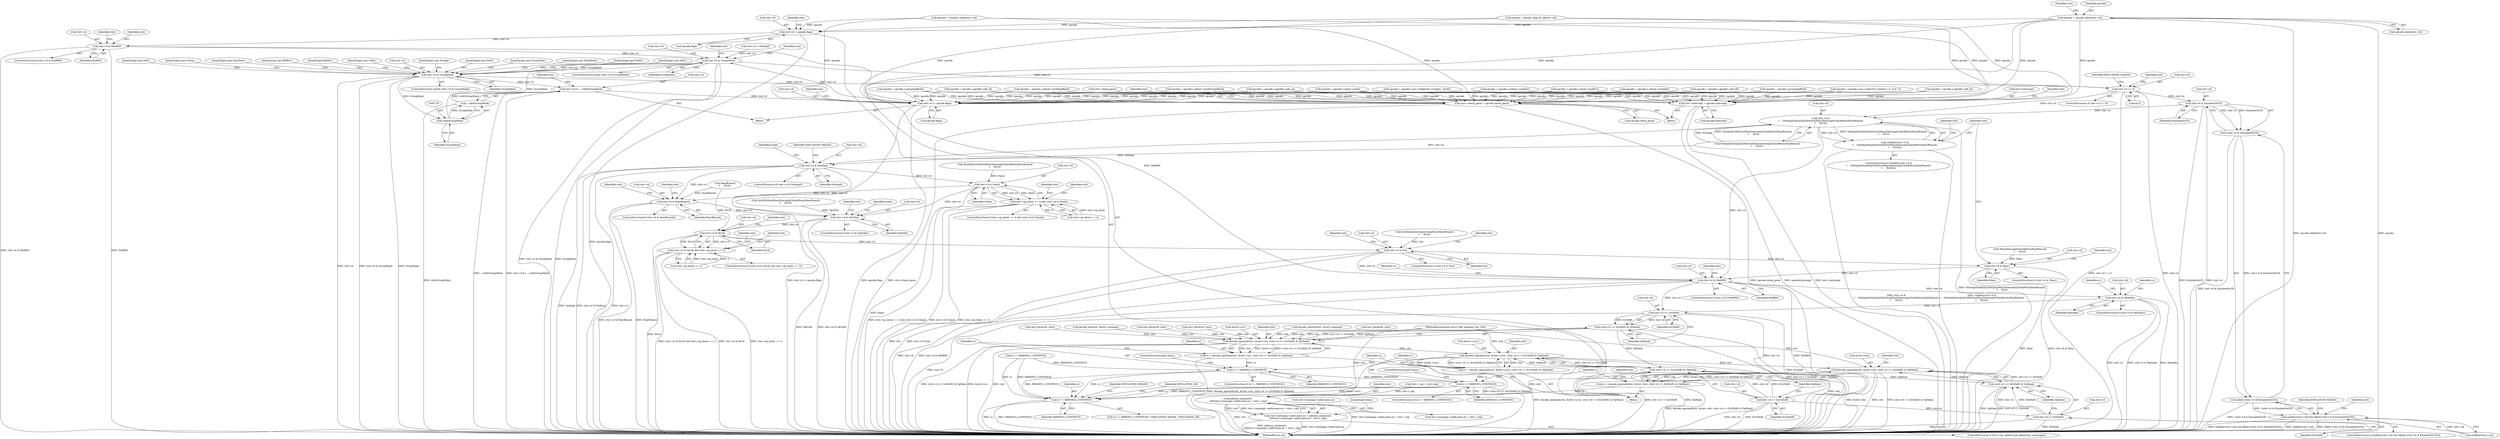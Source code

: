 digraph "0_linux_d9092f52d7e61dd1557f2db2400ddb430e85937e@array" {
"1000398" [label="(Call,opcode = opcode_table[ctxt->b])"];
"1000457" [label="(Call,ctxt->d = opcode.flags)"];
"1000465" [label="(Call,ctxt->d & ModRM)"];
"1000514" [label="(Call,ctxt->d & GroupMask)"];
"1000521" [label="(Call,ctxt->d & GroupMask)"];
"1000772" [label="(Call,ctxt->d &= ~(u64)GroupMask)"];
"1000780" [label="(Call,ctxt->d |= opcode.flags)"];
"1000777" [label="(Call,(u64)GroupMask)"];
"1000776" [label="(Call,~(u64)GroupMask)"];
"1000788" [label="(Call,ctxt->d == 0)"];
"1000812" [label="(Call,ctxt->d & EmulateOnUD)"];
"1000811" [label="(Call,!(ctxt->d & EmulateOnUD))"];
"1000810" [label="(Call,likely(!(ctxt->d & EmulateOnUD)))"];
"1000805" [label="(Call,unlikely(ctxt->ud) && likely(!(ctxt->d & EmulateOnUD)))"];
"1000821" [label="(Call,ctxt->d &\n\t    (NotImpl|Stack|Op3264|Sse|Mmx|Intercept|CheckPerm|NearBranch|\n\t     No16))"];
"1000820" [label="(Call,unlikely(ctxt->d &\n\t    (NotImpl|Stack|Op3264|Sse|Mmx|Intercept|CheckPerm|NearBranch|\n\t     No16)))"];
"1000858" [label="(Call,ctxt->d & NotImpl)"];
"1000877" [label="(Call,ctxt->d & Stack)"];
"1000871" [label="(Call,ctxt->op_bytes == 4 && (ctxt->d & Stack))"];
"1000889" [label="(Call,ctxt->d & NearBranch)"];
"1000900" [label="(Call,ctxt->d & Op3264)"];
"1000923" [label="(Call,ctxt->d & No16)"];
"1000922" [label="(Call,(ctxt->d & No16) && ctxt->op_bytes == 2)"];
"1000939" [label="(Call,ctxt->d & Sse)"];
"1000951" [label="(Call,ctxt->d & Mmx)"];
"1000962" [label="(Call,ctxt->d & ModRM)"];
"1000992" [label="(Call,ctxt->d & MemAbs)"];
"1001040" [label="(Call,ctxt->d >> SrcShift)"];
"1001039" [label="(Call,(ctxt->d >> SrcShift) & OpMask)"];
"1001033" [label="(Call,decode_operand(ctxt, &ctxt->src, (ctxt->d >> SrcShift) & OpMask))"];
"1001031" [label="(Call,rc = decode_operand(ctxt, &ctxt->src, (ctxt->d >> SrcShift) & OpMask))"];
"1001047" [label="(Call,rc != X86EMUL_CONTINUE)"];
"1001067" [label="(Call,rc != X86EMUL_CONTINUE)"];
"1001123" [label="(Call,rc != X86EMUL_CONTINUE)"];
"1001053" [label="(Call,decode_operand(ctxt, &ctxt->src2, (ctxt->d >> Src2Shift) & OpMask))"];
"1001051" [label="(Call,rc = decode_operand(ctxt, &ctxt->src2, (ctxt->d >> Src2Shift) & OpMask))"];
"1001073" [label="(Call,decode_operand(ctxt, &ctxt->dst, (ctxt->d >> DstShift) & OpMask))"];
"1001071" [label="(Call,rc = decode_operand(ctxt, &ctxt->dst, (ctxt->d >> DstShift) & OpMask))"];
"1001105" [label="(Call,address_mask(ctxt,\n \t\t\t\t\tctxt->memopp->addr.mem.ea + ctxt->_eip))"];
"1001095" [label="(Call,ctxt->memopp->addr.mem.ea = address_mask(ctxt,\n \t\t\t\t\tctxt->memopp->addr.mem.ea + ctxt->_eip))"];
"1001059" [label="(Call,(ctxt->d >> Src2Shift) & OpMask)"];
"1001079" [label="(Call,(ctxt->d >> DstShift) & OpMask)"];
"1001060" [label="(Call,ctxt->d >> Src2Shift)"];
"1001080" [label="(Call,ctxt->d >> DstShift)"];
"1000843" [label="(Call,ctxt->check_perm = opcode.check_perm)"];
"1000850" [label="(Call,ctxt->intercept = opcode.intercept)"];
"1001096" [label="(Call,ctxt->memopp->addr.mem.ea)"];
"1000458" [label="(Call,ctxt->d)"];
"1001041" [label="(Call,ctxt->d)"];
"1000858" [label="(Call,ctxt->d & NotImpl)"];
"1000695" [label="(Call,opcode = opcode.u.esc->op[(ctxt->modrm >> 3) & 7])"];
"1000467" [label="(Identifier,ctxt)"];
"1000597" [label="(Call,opcode = opcode.u.group[goffset])"];
"1001006" [label="(Call,rc != X86EMUL_CONTINUE)"];
"1001084" [label="(Identifier,DstShift)"];
"1000827" [label="(Call,Stack|Op3264|Sse|Mmx|Intercept|CheckPerm|NearBranch|\n\t     No16)"];
"1001046" [label="(ControlStructure,if (rc != X86EMUL_CONTINUE))"];
"1000900" [label="(Call,ctxt->d & Op3264)"];
"1001053" [label="(Call,decode_operand(ctxt, &ctxt->src2, (ctxt->d >> Src2Shift) & OpMask))"];
"1000825" [label="(Call,NotImpl|Stack|Op3264|Sse|Mmx|Intercept|CheckPerm|NearBranch|\n\t     No16)"];
"1001044" [label="(Identifier,SrcShift)"];
"1000850" [label="(Call,ctxt->intercept = opcode.intercept)"];
"1000649" [label="(JumpTarget,case 0xf2:)"];
"1000133" [label="(Block,)"];
"1000660" [label="(JumpTarget,case 0xf3:)"];
"1000781" [label="(Call,ctxt->d)"];
"1000792" [label="(Literal,0)"];
"1000794" [label="(Identifier,EMULATION_FAILED)"];
"1001045" [label="(Identifier,OpMask)"];
"1001126" [label="(Identifier,EMULATION_FAILED)"];
"1000998" [label="(Identifier,rc)"];
"1000722" [label="(Call,opcode = opcode.u.idual->mod3)"];
"1000890" [label="(Call,ctxt->d)"];
"1001040" [label="(Call,ctxt->d >> SrcShift)"];
"1000941" [label="(Identifier,ctxt)"];
"1000806" [label="(Call,unlikely(ctxt->ud))"];
"1001050" [label="(ControlStructure,goto done;)"];
"1001051" [label="(Call,rc = decode_operand(ctxt, &ctxt->src2, (ctxt->d >> Src2Shift) & OpMask))"];
"1000465" [label="(Call,ctxt->d & ModRM)"];
"1000469" [label="(Identifier,ModRM)"];
"1000969" [label="(Identifier,rc)"];
"1000797" [label="(Identifier,ctxt)"];
"1000481" [label="(Identifier,ctxt)"];
"1000759" [label="(Call,opcode = opcode.u.mdual->mode32)"];
"1000527" [label="(JumpTarget,case Group:)"];
"1000130" [label="(MethodParameterIn,struct x86_emulate_ctxt *ctxt)"];
"1000513" [label="(ControlStructure,while (ctxt->d & GroupMask))"];
"1000871" [label="(Call,ctxt->op_bytes == 4 && (ctxt->d & Stack))"];
"1001048" [label="(Identifier,rc)"];
"1000780" [label="(Call,ctxt->d |= opcode.flags)"];
"1000519" [label="(Block,)"];
"1000935" [label="(Identifier,ctxt)"];
"1000964" [label="(Identifier,ctxt)"];
"1000851" [label="(Call,ctxt->intercept)"];
"1000831" [label="(Call,Sse|Mmx|Intercept|CheckPerm|NearBranch|\n\t     No16)"];
"1001007" [label="(Identifier,rc)"];
"1000784" [label="(Call,opcode.flags)"];
"1000408" [label="(Identifier,ctxt)"];
"1001055" [label="(Call,&ctxt->src2)"];
"1001066" [label="(ControlStructure,if (rc != X86EMUL_CONTINUE))"];
"1000779" [label="(Identifier,GroupMask)"];
"1000902" [label="(Identifier,ctxt)"];
"1000782" [label="(Identifier,ctxt)"];
"1001031" [label="(Call,rc = decode_operand(ctxt, &ctxt->src, (ctxt->d >> SrcShift) & OpMask))"];
"1000854" [label="(Call,opcode.intercept)"];
"1000924" [label="(Call,ctxt->d)"];
"1001035" [label="(Call,&ctxt->src)"];
"1000421" [label="(Call,insn_fetch(u8, ctxt))"];
"1000991" [label="(ControlStructure,if (ctxt->d & MemAbs))"];
"1000962" [label="(Call,ctxt->d & ModRM)"];
"1000844" [label="(Call,ctxt->check_perm)"];
"1000169" [label="(Call,ctxt->_eip = ctxt->eip)"];
"1000398" [label="(Call,opcode = opcode_table[ctxt->b])"];
"1000777" [label="(Call,(u64)GroupMask)"];
"1001075" [label="(Call,&ctxt->dst)"];
"1000713" [label="(JumpTarget,case InstrDual:)"];
"1001049" [label="(Identifier,X86EMUL_CONTINUE)"];
"1000822" [label="(Call,ctxt->d)"];
"1000953" [label="(Identifier,ctxt)"];
"1001128" [label="(MethodReturn,int)"];
"1000589" [label="(JumpTarget,case RMExt:)"];
"1001106" [label="(Identifier,ctxt)"];
"1001069" [label="(Identifier,X86EMUL_CONTINUE)"];
"1000993" [label="(Call,ctxt->d)"];
"1001070" [label="(ControlStructure,goto done;)"];
"1001080" [label="(Call,ctxt->d >> DstShift)"];
"1000818" [label="(Identifier,EMULATION_FAILED)"];
"1001033" [label="(Call,decode_operand(ctxt, &ctxt->src, (ctxt->d >> SrcShift) & OpMask))"];
"1000769" [label="(JumpTarget,default:)"];
"1000992" [label="(Call,ctxt->d & MemAbs)"];
"1000515" [label="(Call,ctxt->d)"];
"1000520" [label="(ControlStructure,switch (ctxt->d & GroupMask))"];
"1000638" [label="(JumpTarget,case 0x66:)"];
"1000878" [label="(Call,ctxt->d)"];
"1000820" [label="(Call,unlikely(ctxt->d &\n\t    (NotImpl|Stack|Op3264|Sse|Mmx|Intercept|CheckPerm|NearBranch|\n\t     No16)))"];
"1000925" [label="(Identifier,ctxt)"];
"1000922" [label="(Call,(ctxt->d & No16) && ctxt->op_bytes == 2)"];
"1000474" [label="(Call,insn_fetch(u8, ctxt))"];
"1001054" [label="(Identifier,ctxt)"];
"1000860" [label="(Identifier,ctxt)"];
"1000923" [label="(Call,ctxt->d & No16)"];
"1001120" [label="(JumpTarget,done:)"];
"1000811" [label="(Call,!(ctxt->d & EmulateOnUD))"];
"1000521" [label="(Call,ctxt->d & GroupMask)"];
"1000852" [label="(Identifier,ctxt)"];
"1000950" [label="(ControlStructure,if (ctxt->d & Mmx))"];
"1001032" [label="(Identifier,rc)"];
"1000525" [label="(Identifier,GroupMask)"];
"1000399" [label="(Identifier,opcode)"];
"1000424" [label="(Call,opcode = twobyte_table[ctxt->b])"];
"1000749" [label="(Call,opcode = opcode.u.mdual->mode64)"];
"1000881" [label="(Identifier,Stack)"];
"1000857" [label="(ControlStructure,if (ctxt->d & NotImpl))"];
"1000514" [label="(Call,ctxt->d & GroupMask)"];
"1000899" [label="(ControlStructure,if (ctxt->d & Op3264))"];
"1000951" [label="(Call,ctxt->d & Mmx)"];
"1001125" [label="(Identifier,X86EMUL_CONTINUE)"];
"1000679" [label="(Call,opcode = opcode.u.esc->high[ctxt->modrm - 0xc0])"];
"1000823" [label="(Identifier,ctxt)"];
"1001052" [label="(Identifier,rc)"];
"1000877" [label="(Call,ctxt->d & Stack)"];
"1000788" [label="(Call,ctxt->d == 0)"];
"1001068" [label="(Identifier,rc)"];
"1000813" [label="(Call,ctxt->d)"];
"1000859" [label="(Call,ctxt->d)"];
"1000457" [label="(Call,ctxt->d = opcode.flags)"];
"1000867" [label="(Identifier,mode)"];
"1000845" [label="(Identifier,ctxt)"];
"1000790" [label="(Identifier,ctxt)"];
"1001105" [label="(Call,address_mask(ctxt,\n \t\t\t\t\tctxt->memopp->addr.mem.ea + ctxt->_eip))"];
"1000904" [label="(Identifier,Op3264)"];
"1000952" [label="(Call,ctxt->d)"];
"1000893" [label="(Identifier,NearBranch)"];
"1000522" [label="(Call,ctxt->d)"];
"1001039" [label="(Call,(ctxt->d >> SrcShift) & OpMask)"];
"1000928" [label="(Call,ctxt->op_bytes == 2)"];
"1000516" [label="(Identifier,ctxt)"];
"1000927" [label="(Identifier,No16)"];
"1000819" [label="(ControlStructure,if (unlikely(ctxt->d &\n\t    (NotImpl|Stack|Op3264|Sse|Mmx|Intercept|CheckPerm|NearBranch|\n\t     No16))))"];
"1000938" [label="(ControlStructure,if (ctxt->d & Sse))"];
"1000804" [label="(ControlStructure,if (unlikely(ctxt->ud) && likely(!(ctxt->d & EmulateOnUD))))"];
"1001122" [label="(Call,(rc != X86EMUL_CONTINUE) ? EMULATION_FAILED : EMULATION_OK)"];
"1000864" [label="(Identifier,EMULATION_FAILED)"];
"1000896" [label="(Identifier,ctxt)"];
"1000839" [label="(Call,NearBranch|\n\t     No16)"];
"1000843" [label="(Call,ctxt->check_perm = opcode.check_perm)"];
"1000888" [label="(ControlStructure,if (ctxt->d & NearBranch))"];
"1001123" [label="(Call,rc != X86EMUL_CONTINUE)"];
"1001095" [label="(Call,ctxt->memopp->addr.mem.ea = address_mask(ctxt,\n \t\t\t\t\tctxt->memopp->addr.mem.ea + ctxt->_eip))"];
"1001085" [label="(Identifier,OpMask)"];
"1001067" [label="(Call,rc != X86EMUL_CONTINUE)"];
"1000955" [label="(Identifier,Mmx)"];
"1000946" [label="(Identifier,ctxt)"];
"1000963" [label="(Call,ctxt->d)"];
"1000961" [label="(ControlStructure,if (ctxt->d & ModRM))"];
"1001065" [label="(Identifier,OpMask)"];
"1000901" [label="(Call,ctxt->d)"];
"1000672" [label="(JumpTarget,case Escape:)"];
"1000870" [label="(ControlStructure,if (ctxt->op_bytes == 4 && (ctxt->d & Stack)))"];
"1000958" [label="(Identifier,ctxt)"];
"1001089" [label="(Identifier,ctxt)"];
"1001127" [label="(Identifier,EMULATION_OK)"];
"1001071" [label="(Call,rc = decode_operand(ctxt, &ctxt->dst, (ctxt->d >> DstShift) & OpMask))"];
"1000966" [label="(Identifier,ModRM)"];
"1000508" [label="(Call,ctxt->d = NotImpl)"];
"1001059" [label="(Call,(ctxt->d >> Src2Shift) & OpMask)"];
"1001061" [label="(Call,ctxt->d)"];
"1001073" [label="(Call,decode_operand(ctxt, &ctxt->dst, (ctxt->d >> DstShift) & OpMask))"];
"1000996" [label="(Identifier,MemAbs)"];
"1000829" [label="(Call,Op3264|Sse|Mmx|Intercept|CheckPerm|NearBranch|\n\t     No16)"];
"1000776" [label="(Call,~(u64)GroupMask)"];
"1000537" [label="(Call,opcode = opcode.u.group[goffset])"];
"1000930" [label="(Identifier,ctxt)"];
"1000518" [label="(Identifier,GroupMask)"];
"1000661" [label="(Call,opcode = opcode.u.gprefix->pfx_f3)"];
"1000627" [label="(JumpTarget,case 0x00:)"];
"1000472" [label="(Identifier,ctxt)"];
"1001081" [label="(Call,ctxt->d)"];
"1000523" [label="(Identifier,ctxt)"];
"1000400" [label="(Call,opcode_table[ctxt->b])"];
"1000872" [label="(Call,ctxt->op_bytes == 4)"];
"1000921" [label="(ControlStructure,if ((ctxt->d & No16) && ctxt->op_bytes == 2))"];
"1000862" [label="(Identifier,NotImpl)"];
"1000461" [label="(Call,opcode.flags)"];
"1000999" [label="(Call,decode_abs(ctxt, &ctxt->memop))"];
"1000464" [label="(ControlStructure,if (ctxt->d & ModRM))"];
"1000547" [label="(JumpTarget,case GroupDual:)"];
"1000939" [label="(Call,ctxt->d & Sse)"];
"1000447" [label="(Call,insn_fetch(u8, ctxt))"];
"1000787" [label="(ControlStructure,if (ctxt->d == 0))"];
"1000821" [label="(Call,ctxt->d &\n\t    (NotImpl|Stack|Op3264|Sse|Mmx|Intercept|CheckPerm|NearBranch|\n\t     No16))"];
"1000810" [label="(Call,likely(!(ctxt->d & EmulateOnUD)))"];
"1000812" [label="(Call,ctxt->d & EmulateOnUD)"];
"1000628" [label="(Call,opcode = opcode.u.gprefix->pfx_no)"];
"1001034" [label="(Identifier,ctxt)"];
"1001107" [label="(Call,ctxt->memopp->addr.mem.ea + ctxt->_eip)"];
"1000889" [label="(Call,ctxt->d & NearBranch)"];
"1000805" [label="(Call,unlikely(ctxt->ud) && likely(!(ctxt->d & EmulateOnUD)))"];
"1000742" [label="(JumpTarget,case ModeDual:)"];
"1000772" [label="(Call,ctxt->d &= ~(u64)GroupMask)"];
"1000943" [label="(Identifier,Sse)"];
"1001072" [label="(Identifier,rc)"];
"1000908" [label="(Identifier,mode)"];
"1000884" [label="(Identifier,ctxt)"];
"1000833" [label="(Call,Mmx|Intercept|CheckPerm|NearBranch|\n\t     No16)"];
"1001074" [label="(Identifier,ctxt)"];
"1001047" [label="(Call,rc != X86EMUL_CONTINUE)"];
"1000994" [label="(Identifier,ctxt)"];
"1000650" [label="(Call,opcode = opcode.u.gprefix->pfx_f2)"];
"1000789" [label="(Call,ctxt->d)"];
"1000970" [label="(Call,decode_modrm(ctxt, &ctxt->memop))"];
"1000607" [label="(JumpTarget,case Prefix:)"];
"1001079" [label="(Call,(ctxt->d >> DstShift) & OpMask)"];
"1000450" [label="(Call,opcode = opcode_map_0f_38[ctxt->b])"];
"1000891" [label="(Identifier,ctxt)"];
"1001064" [label="(Identifier,Src2Shift)"];
"1000577" [label="(Call,opcode = opcode.u.gdual->mod012[goffset])"];
"1000732" [label="(Call,opcode = opcode.u.idual->mod012)"];
"1000773" [label="(Call,ctxt->d)"];
"1000277" [label="(Call,insn_fetch(u8, ctxt))"];
"1000639" [label="(Call,opcode = opcode.u.gprefix->pfx_66)"];
"1000940" [label="(Call,ctxt->d)"];
"1001060" [label="(Call,ctxt->d >> Src2Shift)"];
"1001086" [label="(ControlStructure,if (ctxt->rip_relative && likely(ctxt->memopp)))"];
"1000816" [label="(Identifier,EmulateOnUD)"];
"1001124" [label="(Identifier,rc)"];
"1000842" [label="(Block,)"];
"1000466" [label="(Call,ctxt->d)"];
"1000565" [label="(Call,opcode = opcode.u.gdual->mod3[goffset])"];
"1000847" [label="(Call,opcode.check_perm)"];
"1000398" -> "1000133"  [label="AST: "];
"1000398" -> "1000400"  [label="CFG: "];
"1000399" -> "1000398"  [label="AST: "];
"1000400" -> "1000398"  [label="AST: "];
"1000408" -> "1000398"  [label="CFG: "];
"1000398" -> "1001128"  [label="DDG: opcode_table[ctxt->b]"];
"1000398" -> "1001128"  [label="DDG: opcode"];
"1000398" -> "1000457"  [label="DDG: opcode"];
"1000398" -> "1000780"  [label="DDG: opcode"];
"1000398" -> "1000843"  [label="DDG: opcode"];
"1000398" -> "1000850"  [label="DDG: opcode"];
"1000457" -> "1000133"  [label="AST: "];
"1000457" -> "1000461"  [label="CFG: "];
"1000458" -> "1000457"  [label="AST: "];
"1000461" -> "1000457"  [label="AST: "];
"1000467" -> "1000457"  [label="CFG: "];
"1000457" -> "1001128"  [label="DDG: opcode.flags"];
"1000424" -> "1000457"  [label="DDG: opcode"];
"1000450" -> "1000457"  [label="DDG: opcode"];
"1000457" -> "1000465"  [label="DDG: ctxt->d"];
"1000465" -> "1000464"  [label="AST: "];
"1000465" -> "1000469"  [label="CFG: "];
"1000466" -> "1000465"  [label="AST: "];
"1000469" -> "1000465"  [label="AST: "];
"1000472" -> "1000465"  [label="CFG: "];
"1000481" -> "1000465"  [label="CFG: "];
"1000465" -> "1001128"  [label="DDG: ctxt->d & ModRM"];
"1000465" -> "1001128"  [label="DDG: ModRM"];
"1000465" -> "1000514"  [label="DDG: ctxt->d"];
"1000465" -> "1000962"  [label="DDG: ModRM"];
"1000514" -> "1000513"  [label="AST: "];
"1000514" -> "1000518"  [label="CFG: "];
"1000515" -> "1000514"  [label="AST: "];
"1000518" -> "1000514"  [label="AST: "];
"1000523" -> "1000514"  [label="CFG: "];
"1000790" -> "1000514"  [label="CFG: "];
"1000514" -> "1001128"  [label="DDG: ctxt->d & GroupMask"];
"1000514" -> "1001128"  [label="DDG: GroupMask"];
"1000508" -> "1000514"  [label="DDG: ctxt->d"];
"1000780" -> "1000514"  [label="DDG: ctxt->d"];
"1000777" -> "1000514"  [label="DDG: GroupMask"];
"1000514" -> "1000521"  [label="DDG: ctxt->d"];
"1000514" -> "1000521"  [label="DDG: GroupMask"];
"1000514" -> "1000788"  [label="DDG: ctxt->d"];
"1000521" -> "1000520"  [label="AST: "];
"1000521" -> "1000525"  [label="CFG: "];
"1000522" -> "1000521"  [label="AST: "];
"1000525" -> "1000521"  [label="AST: "];
"1000527" -> "1000521"  [label="CFG: "];
"1000547" -> "1000521"  [label="CFG: "];
"1000589" -> "1000521"  [label="CFG: "];
"1000607" -> "1000521"  [label="CFG: "];
"1000627" -> "1000521"  [label="CFG: "];
"1000638" -> "1000521"  [label="CFG: "];
"1000649" -> "1000521"  [label="CFG: "];
"1000660" -> "1000521"  [label="CFG: "];
"1000672" -> "1000521"  [label="CFG: "];
"1000713" -> "1000521"  [label="CFG: "];
"1000742" -> "1000521"  [label="CFG: "];
"1000769" -> "1000521"  [label="CFG: "];
"1000521" -> "1001128"  [label="DDG: GroupMask"];
"1000521" -> "1001128"  [label="DDG: ctxt->d"];
"1000521" -> "1001128"  [label="DDG: ctxt->d & GroupMask"];
"1000521" -> "1000772"  [label="DDG: ctxt->d"];
"1000521" -> "1000777"  [label="DDG: GroupMask"];
"1000521" -> "1000788"  [label="DDG: ctxt->d"];
"1000772" -> "1000519"  [label="AST: "];
"1000772" -> "1000776"  [label="CFG: "];
"1000773" -> "1000772"  [label="AST: "];
"1000776" -> "1000772"  [label="AST: "];
"1000782" -> "1000772"  [label="CFG: "];
"1000772" -> "1001128"  [label="DDG: ~(u64)GroupMask"];
"1000772" -> "1001128"  [label="DDG: ctxt->d &= ~(u64)GroupMask"];
"1000776" -> "1000772"  [label="DDG: (u64)GroupMask"];
"1000772" -> "1000780"  [label="DDG: ctxt->d"];
"1000780" -> "1000519"  [label="AST: "];
"1000780" -> "1000784"  [label="CFG: "];
"1000781" -> "1000780"  [label="AST: "];
"1000784" -> "1000780"  [label="AST: "];
"1000516" -> "1000780"  [label="CFG: "];
"1000780" -> "1001128"  [label="DDG: ctxt->d |= opcode.flags"];
"1000780" -> "1001128"  [label="DDG: opcode.flags"];
"1000695" -> "1000780"  [label="DDG: opcode"];
"1000597" -> "1000780"  [label="DDG: opcode"];
"1000679" -> "1000780"  [label="DDG: opcode"];
"1000424" -> "1000780"  [label="DDG: opcode"];
"1000577" -> "1000780"  [label="DDG: opcode"];
"1000450" -> "1000780"  [label="DDG: opcode"];
"1000650" -> "1000780"  [label="DDG: opcode"];
"1000628" -> "1000780"  [label="DDG: opcode"];
"1000639" -> "1000780"  [label="DDG: opcode"];
"1000661" -> "1000780"  [label="DDG: opcode"];
"1000565" -> "1000780"  [label="DDG: opcode"];
"1000749" -> "1000780"  [label="DDG: opcode"];
"1000759" -> "1000780"  [label="DDG: opcode"];
"1000722" -> "1000780"  [label="DDG: opcode"];
"1000537" -> "1000780"  [label="DDG: opcode"];
"1000732" -> "1000780"  [label="DDG: opcode"];
"1000777" -> "1000776"  [label="AST: "];
"1000777" -> "1000779"  [label="CFG: "];
"1000778" -> "1000777"  [label="AST: "];
"1000779" -> "1000777"  [label="AST: "];
"1000776" -> "1000777"  [label="CFG: "];
"1000777" -> "1000776"  [label="DDG: GroupMask"];
"1000776" -> "1001128"  [label="DDG: (u64)GroupMask"];
"1000788" -> "1000787"  [label="AST: "];
"1000788" -> "1000792"  [label="CFG: "];
"1000789" -> "1000788"  [label="AST: "];
"1000792" -> "1000788"  [label="AST: "];
"1000794" -> "1000788"  [label="CFG: "];
"1000797" -> "1000788"  [label="CFG: "];
"1000788" -> "1001128"  [label="DDG: ctxt->d"];
"1000788" -> "1001128"  [label="DDG: ctxt->d == 0"];
"1000788" -> "1000812"  [label="DDG: ctxt->d"];
"1000788" -> "1000821"  [label="DDG: ctxt->d"];
"1000812" -> "1000811"  [label="AST: "];
"1000812" -> "1000816"  [label="CFG: "];
"1000813" -> "1000812"  [label="AST: "];
"1000816" -> "1000812"  [label="AST: "];
"1000811" -> "1000812"  [label="CFG: "];
"1000812" -> "1001128"  [label="DDG: EmulateOnUD"];
"1000812" -> "1001128"  [label="DDG: ctxt->d"];
"1000812" -> "1000811"  [label="DDG: ctxt->d"];
"1000812" -> "1000811"  [label="DDG: EmulateOnUD"];
"1000812" -> "1000821"  [label="DDG: ctxt->d"];
"1000811" -> "1000810"  [label="AST: "];
"1000810" -> "1000811"  [label="CFG: "];
"1000811" -> "1001128"  [label="DDG: ctxt->d & EmulateOnUD"];
"1000811" -> "1000810"  [label="DDG: ctxt->d & EmulateOnUD"];
"1000810" -> "1000805"  [label="AST: "];
"1000805" -> "1000810"  [label="CFG: "];
"1000810" -> "1001128"  [label="DDG: !(ctxt->d & EmulateOnUD)"];
"1000810" -> "1000805"  [label="DDG: !(ctxt->d & EmulateOnUD)"];
"1000805" -> "1000804"  [label="AST: "];
"1000805" -> "1000806"  [label="CFG: "];
"1000806" -> "1000805"  [label="AST: "];
"1000818" -> "1000805"  [label="CFG: "];
"1000823" -> "1000805"  [label="CFG: "];
"1000805" -> "1001128"  [label="DDG: likely(!(ctxt->d & EmulateOnUD))"];
"1000805" -> "1001128"  [label="DDG: unlikely(ctxt->ud) && likely(!(ctxt->d & EmulateOnUD))"];
"1000805" -> "1001128"  [label="DDG: unlikely(ctxt->ud)"];
"1000806" -> "1000805"  [label="DDG: ctxt->ud"];
"1000821" -> "1000820"  [label="AST: "];
"1000821" -> "1000825"  [label="CFG: "];
"1000822" -> "1000821"  [label="AST: "];
"1000825" -> "1000821"  [label="AST: "];
"1000820" -> "1000821"  [label="CFG: "];
"1000821" -> "1001128"  [label="DDG: NotImpl|Stack|Op3264|Sse|Mmx|Intercept|CheckPerm|NearBranch|\n\t     No16"];
"1000821" -> "1000820"  [label="DDG: ctxt->d"];
"1000821" -> "1000820"  [label="DDG: NotImpl|Stack|Op3264|Sse|Mmx|Intercept|CheckPerm|NearBranch|\n\t     No16"];
"1000825" -> "1000821"  [label="DDG: NotImpl"];
"1000825" -> "1000821"  [label="DDG: Stack|Op3264|Sse|Mmx|Intercept|CheckPerm|NearBranch|\n\t     No16"];
"1000821" -> "1000858"  [label="DDG: ctxt->d"];
"1000821" -> "1000962"  [label="DDG: ctxt->d"];
"1000820" -> "1000819"  [label="AST: "];
"1000845" -> "1000820"  [label="CFG: "];
"1000964" -> "1000820"  [label="CFG: "];
"1000820" -> "1001128"  [label="DDG: unlikely(ctxt->d &\n\t    (NotImpl|Stack|Op3264|Sse|Mmx|Intercept|CheckPerm|NearBranch|\n\t     No16))"];
"1000820" -> "1001128"  [label="DDG: ctxt->d &\n\t    (NotImpl|Stack|Op3264|Sse|Mmx|Intercept|CheckPerm|NearBranch|\n\t     No16)"];
"1000858" -> "1000857"  [label="AST: "];
"1000858" -> "1000862"  [label="CFG: "];
"1000859" -> "1000858"  [label="AST: "];
"1000862" -> "1000858"  [label="AST: "];
"1000864" -> "1000858"  [label="CFG: "];
"1000867" -> "1000858"  [label="CFG: "];
"1000858" -> "1001128"  [label="DDG: ctxt->d & NotImpl"];
"1000858" -> "1001128"  [label="DDG: ctxt->d"];
"1000858" -> "1001128"  [label="DDG: NotImpl"];
"1000825" -> "1000858"  [label="DDG: NotImpl"];
"1000858" -> "1000877"  [label="DDG: ctxt->d"];
"1000858" -> "1000889"  [label="DDG: ctxt->d"];
"1000858" -> "1000900"  [label="DDG: ctxt->d"];
"1000877" -> "1000871"  [label="AST: "];
"1000877" -> "1000881"  [label="CFG: "];
"1000878" -> "1000877"  [label="AST: "];
"1000881" -> "1000877"  [label="AST: "];
"1000871" -> "1000877"  [label="CFG: "];
"1000877" -> "1001128"  [label="DDG: Stack"];
"1000877" -> "1000871"  [label="DDG: ctxt->d"];
"1000877" -> "1000871"  [label="DDG: Stack"];
"1000827" -> "1000877"  [label="DDG: Stack"];
"1000877" -> "1000889"  [label="DDG: ctxt->d"];
"1000877" -> "1000900"  [label="DDG: ctxt->d"];
"1000871" -> "1000870"  [label="AST: "];
"1000871" -> "1000872"  [label="CFG: "];
"1000872" -> "1000871"  [label="AST: "];
"1000884" -> "1000871"  [label="CFG: "];
"1000891" -> "1000871"  [label="CFG: "];
"1000871" -> "1001128"  [label="DDG: ctxt->op_bytes == 4"];
"1000871" -> "1001128"  [label="DDG: ctxt->op_bytes == 4 && (ctxt->d & Stack)"];
"1000871" -> "1001128"  [label="DDG: ctxt->d & Stack"];
"1000872" -> "1000871"  [label="DDG: ctxt->op_bytes"];
"1000872" -> "1000871"  [label="DDG: 4"];
"1000889" -> "1000888"  [label="AST: "];
"1000889" -> "1000893"  [label="CFG: "];
"1000890" -> "1000889"  [label="AST: "];
"1000893" -> "1000889"  [label="AST: "];
"1000896" -> "1000889"  [label="CFG: "];
"1000902" -> "1000889"  [label="CFG: "];
"1000889" -> "1001128"  [label="DDG: NearBranch"];
"1000889" -> "1001128"  [label="DDG: ctxt->d & NearBranch"];
"1000839" -> "1000889"  [label="DDG: NearBranch"];
"1000889" -> "1000900"  [label="DDG: ctxt->d"];
"1000900" -> "1000899"  [label="AST: "];
"1000900" -> "1000904"  [label="CFG: "];
"1000901" -> "1000900"  [label="AST: "];
"1000904" -> "1000900"  [label="AST: "];
"1000908" -> "1000900"  [label="CFG: "];
"1000925" -> "1000900"  [label="CFG: "];
"1000900" -> "1001128"  [label="DDG: Op3264"];
"1000900" -> "1001128"  [label="DDG: ctxt->d & Op3264"];
"1000829" -> "1000900"  [label="DDG: Op3264"];
"1000900" -> "1000923"  [label="DDG: ctxt->d"];
"1000923" -> "1000922"  [label="AST: "];
"1000923" -> "1000927"  [label="CFG: "];
"1000924" -> "1000923"  [label="AST: "];
"1000927" -> "1000923"  [label="AST: "];
"1000930" -> "1000923"  [label="CFG: "];
"1000922" -> "1000923"  [label="CFG: "];
"1000923" -> "1001128"  [label="DDG: No16"];
"1000923" -> "1000922"  [label="DDG: ctxt->d"];
"1000923" -> "1000922"  [label="DDG: No16"];
"1000839" -> "1000923"  [label="DDG: No16"];
"1000923" -> "1000939"  [label="DDG: ctxt->d"];
"1000922" -> "1000921"  [label="AST: "];
"1000922" -> "1000928"  [label="CFG: "];
"1000928" -> "1000922"  [label="AST: "];
"1000935" -> "1000922"  [label="CFG: "];
"1000941" -> "1000922"  [label="CFG: "];
"1000922" -> "1001128"  [label="DDG: ctxt->d & No16"];
"1000922" -> "1001128"  [label="DDG: ctxt->op_bytes == 2"];
"1000922" -> "1001128"  [label="DDG: (ctxt->d & No16) && ctxt->op_bytes == 2"];
"1000928" -> "1000922"  [label="DDG: ctxt->op_bytes"];
"1000928" -> "1000922"  [label="DDG: 2"];
"1000939" -> "1000938"  [label="AST: "];
"1000939" -> "1000943"  [label="CFG: "];
"1000940" -> "1000939"  [label="AST: "];
"1000943" -> "1000939"  [label="AST: "];
"1000946" -> "1000939"  [label="CFG: "];
"1000953" -> "1000939"  [label="CFG: "];
"1000939" -> "1001128"  [label="DDG: ctxt->d & Sse"];
"1000939" -> "1001128"  [label="DDG: Sse"];
"1000831" -> "1000939"  [label="DDG: Sse"];
"1000939" -> "1000951"  [label="DDG: ctxt->d"];
"1000939" -> "1000962"  [label="DDG: ctxt->d"];
"1000951" -> "1000950"  [label="AST: "];
"1000951" -> "1000955"  [label="CFG: "];
"1000952" -> "1000951"  [label="AST: "];
"1000955" -> "1000951"  [label="AST: "];
"1000958" -> "1000951"  [label="CFG: "];
"1000964" -> "1000951"  [label="CFG: "];
"1000951" -> "1001128"  [label="DDG: ctxt->d & Mmx"];
"1000951" -> "1001128"  [label="DDG: Mmx"];
"1000833" -> "1000951"  [label="DDG: Mmx"];
"1000951" -> "1000962"  [label="DDG: ctxt->d"];
"1000962" -> "1000961"  [label="AST: "];
"1000962" -> "1000966"  [label="CFG: "];
"1000963" -> "1000962"  [label="AST: "];
"1000966" -> "1000962"  [label="AST: "];
"1000969" -> "1000962"  [label="CFG: "];
"1000994" -> "1000962"  [label="CFG: "];
"1000962" -> "1001128"  [label="DDG: ctxt->d & ModRM"];
"1000962" -> "1001128"  [label="DDG: ModRM"];
"1000962" -> "1001128"  [label="DDG: ctxt->d"];
"1000962" -> "1000992"  [label="DDG: ctxt->d"];
"1000962" -> "1001040"  [label="DDG: ctxt->d"];
"1000992" -> "1000991"  [label="AST: "];
"1000992" -> "1000996"  [label="CFG: "];
"1000993" -> "1000992"  [label="AST: "];
"1000996" -> "1000992"  [label="AST: "];
"1000998" -> "1000992"  [label="CFG: "];
"1001007" -> "1000992"  [label="CFG: "];
"1000992" -> "1001128"  [label="DDG: MemAbs"];
"1000992" -> "1001128"  [label="DDG: ctxt->d"];
"1000992" -> "1001128"  [label="DDG: ctxt->d & MemAbs"];
"1000992" -> "1001040"  [label="DDG: ctxt->d"];
"1001040" -> "1001039"  [label="AST: "];
"1001040" -> "1001044"  [label="CFG: "];
"1001041" -> "1001040"  [label="AST: "];
"1001044" -> "1001040"  [label="AST: "];
"1001045" -> "1001040"  [label="CFG: "];
"1001040" -> "1001128"  [label="DDG: ctxt->d"];
"1001040" -> "1001128"  [label="DDG: SrcShift"];
"1001040" -> "1001039"  [label="DDG: ctxt->d"];
"1001040" -> "1001039"  [label="DDG: SrcShift"];
"1001040" -> "1001060"  [label="DDG: ctxt->d"];
"1001039" -> "1001033"  [label="AST: "];
"1001039" -> "1001045"  [label="CFG: "];
"1001045" -> "1001039"  [label="AST: "];
"1001033" -> "1001039"  [label="CFG: "];
"1001039" -> "1001128"  [label="DDG: ctxt->d >> SrcShift"];
"1001039" -> "1001128"  [label="DDG: OpMask"];
"1001039" -> "1001033"  [label="DDG: ctxt->d >> SrcShift"];
"1001039" -> "1001033"  [label="DDG: OpMask"];
"1001039" -> "1001059"  [label="DDG: OpMask"];
"1001033" -> "1001031"  [label="AST: "];
"1001034" -> "1001033"  [label="AST: "];
"1001035" -> "1001033"  [label="AST: "];
"1001031" -> "1001033"  [label="CFG: "];
"1001033" -> "1001128"  [label="DDG: &ctxt->src"];
"1001033" -> "1001128"  [label="DDG: ctxt"];
"1001033" -> "1001128"  [label="DDG: (ctxt->d >> SrcShift) & OpMask"];
"1001033" -> "1001031"  [label="DDG: ctxt"];
"1001033" -> "1001031"  [label="DDG: &ctxt->src"];
"1001033" -> "1001031"  [label="DDG: (ctxt->d >> SrcShift) & OpMask"];
"1000474" -> "1001033"  [label="DDG: ctxt"];
"1000421" -> "1001033"  [label="DDG: ctxt"];
"1000447" -> "1001033"  [label="DDG: ctxt"];
"1000970" -> "1001033"  [label="DDG: ctxt"];
"1000277" -> "1001033"  [label="DDG: ctxt"];
"1000999" -> "1001033"  [label="DDG: ctxt"];
"1000130" -> "1001033"  [label="DDG: ctxt"];
"1001033" -> "1001053"  [label="DDG: ctxt"];
"1001031" -> "1000133"  [label="AST: "];
"1001032" -> "1001031"  [label="AST: "];
"1001048" -> "1001031"  [label="CFG: "];
"1001031" -> "1001128"  [label="DDG: decode_operand(ctxt, &ctxt->src, (ctxt->d >> SrcShift) & OpMask)"];
"1001031" -> "1001047"  [label="DDG: rc"];
"1001047" -> "1001046"  [label="AST: "];
"1001047" -> "1001049"  [label="CFG: "];
"1001048" -> "1001047"  [label="AST: "];
"1001049" -> "1001047"  [label="AST: "];
"1001050" -> "1001047"  [label="CFG: "];
"1001052" -> "1001047"  [label="CFG: "];
"1001006" -> "1001047"  [label="DDG: X86EMUL_CONTINUE"];
"1001047" -> "1001067"  [label="DDG: X86EMUL_CONTINUE"];
"1001047" -> "1001123"  [label="DDG: rc"];
"1001047" -> "1001123"  [label="DDG: X86EMUL_CONTINUE"];
"1001067" -> "1001066"  [label="AST: "];
"1001067" -> "1001069"  [label="CFG: "];
"1001068" -> "1001067"  [label="AST: "];
"1001069" -> "1001067"  [label="AST: "];
"1001070" -> "1001067"  [label="CFG: "];
"1001072" -> "1001067"  [label="CFG: "];
"1001051" -> "1001067"  [label="DDG: rc"];
"1001067" -> "1001123"  [label="DDG: rc"];
"1001067" -> "1001123"  [label="DDG: X86EMUL_CONTINUE"];
"1001123" -> "1001122"  [label="AST: "];
"1001123" -> "1001125"  [label="CFG: "];
"1001124" -> "1001123"  [label="AST: "];
"1001125" -> "1001123"  [label="AST: "];
"1001126" -> "1001123"  [label="CFG: "];
"1001127" -> "1001123"  [label="CFG: "];
"1001123" -> "1001128"  [label="DDG: rc"];
"1001123" -> "1001128"  [label="DDG: X86EMUL_CONTINUE"];
"1001006" -> "1001123"  [label="DDG: rc"];
"1001006" -> "1001123"  [label="DDG: X86EMUL_CONTINUE"];
"1001071" -> "1001123"  [label="DDG: rc"];
"1001053" -> "1001051"  [label="AST: "];
"1001053" -> "1001059"  [label="CFG: "];
"1001054" -> "1001053"  [label="AST: "];
"1001055" -> "1001053"  [label="AST: "];
"1001059" -> "1001053"  [label="AST: "];
"1001051" -> "1001053"  [label="CFG: "];
"1001053" -> "1001128"  [label="DDG: &ctxt->src2"];
"1001053" -> "1001128"  [label="DDG: ctxt"];
"1001053" -> "1001128"  [label="DDG: (ctxt->d >> Src2Shift) & OpMask"];
"1001053" -> "1001051"  [label="DDG: ctxt"];
"1001053" -> "1001051"  [label="DDG: &ctxt->src2"];
"1001053" -> "1001051"  [label="DDG: (ctxt->d >> Src2Shift) & OpMask"];
"1000130" -> "1001053"  [label="DDG: ctxt"];
"1001059" -> "1001053"  [label="DDG: ctxt->d >> Src2Shift"];
"1001059" -> "1001053"  [label="DDG: OpMask"];
"1001053" -> "1001073"  [label="DDG: ctxt"];
"1001051" -> "1000133"  [label="AST: "];
"1001052" -> "1001051"  [label="AST: "];
"1001068" -> "1001051"  [label="CFG: "];
"1001051" -> "1001128"  [label="DDG: decode_operand(ctxt, &ctxt->src2, (ctxt->d >> Src2Shift) & OpMask)"];
"1001073" -> "1001071"  [label="AST: "];
"1001073" -> "1001079"  [label="CFG: "];
"1001074" -> "1001073"  [label="AST: "];
"1001075" -> "1001073"  [label="AST: "];
"1001079" -> "1001073"  [label="AST: "];
"1001071" -> "1001073"  [label="CFG: "];
"1001073" -> "1001128"  [label="DDG: &ctxt->dst"];
"1001073" -> "1001128"  [label="DDG: ctxt"];
"1001073" -> "1001128"  [label="DDG: (ctxt->d >> DstShift) & OpMask"];
"1001073" -> "1001071"  [label="DDG: ctxt"];
"1001073" -> "1001071"  [label="DDG: &ctxt->dst"];
"1001073" -> "1001071"  [label="DDG: (ctxt->d >> DstShift) & OpMask"];
"1000130" -> "1001073"  [label="DDG: ctxt"];
"1001079" -> "1001073"  [label="DDG: ctxt->d >> DstShift"];
"1001079" -> "1001073"  [label="DDG: OpMask"];
"1001073" -> "1001105"  [label="DDG: ctxt"];
"1001071" -> "1000133"  [label="AST: "];
"1001072" -> "1001071"  [label="AST: "];
"1001089" -> "1001071"  [label="CFG: "];
"1001071" -> "1001128"  [label="DDG: decode_operand(ctxt, &ctxt->dst, (ctxt->d >> DstShift) & OpMask)"];
"1001105" -> "1001095"  [label="AST: "];
"1001105" -> "1001107"  [label="CFG: "];
"1001106" -> "1001105"  [label="AST: "];
"1001107" -> "1001105"  [label="AST: "];
"1001095" -> "1001105"  [label="CFG: "];
"1001105" -> "1001128"  [label="DDG: ctxt->memopp->addr.mem.ea + ctxt->_eip"];
"1001105" -> "1001128"  [label="DDG: ctxt"];
"1001105" -> "1001095"  [label="DDG: ctxt"];
"1001105" -> "1001095"  [label="DDG: ctxt->memopp->addr.mem.ea + ctxt->_eip"];
"1000130" -> "1001105"  [label="DDG: ctxt"];
"1000169" -> "1001105"  [label="DDG: ctxt->_eip"];
"1001095" -> "1001086"  [label="AST: "];
"1001096" -> "1001095"  [label="AST: "];
"1001120" -> "1001095"  [label="CFG: "];
"1001095" -> "1001128"  [label="DDG: address_mask(ctxt,\n \t\t\t\t\tctxt->memopp->addr.mem.ea + ctxt->_eip)"];
"1001095" -> "1001128"  [label="DDG: ctxt->memopp->addr.mem.ea"];
"1001059" -> "1001065"  [label="CFG: "];
"1001060" -> "1001059"  [label="AST: "];
"1001065" -> "1001059"  [label="AST: "];
"1001059" -> "1001128"  [label="DDG: OpMask"];
"1001059" -> "1001128"  [label="DDG: ctxt->d >> Src2Shift"];
"1001060" -> "1001059"  [label="DDG: ctxt->d"];
"1001060" -> "1001059"  [label="DDG: Src2Shift"];
"1001059" -> "1001079"  [label="DDG: OpMask"];
"1001079" -> "1001085"  [label="CFG: "];
"1001080" -> "1001079"  [label="AST: "];
"1001085" -> "1001079"  [label="AST: "];
"1001079" -> "1001128"  [label="DDG: ctxt->d >> DstShift"];
"1001079" -> "1001128"  [label="DDG: OpMask"];
"1001080" -> "1001079"  [label="DDG: ctxt->d"];
"1001080" -> "1001079"  [label="DDG: DstShift"];
"1001060" -> "1001064"  [label="CFG: "];
"1001061" -> "1001060"  [label="AST: "];
"1001064" -> "1001060"  [label="AST: "];
"1001065" -> "1001060"  [label="CFG: "];
"1001060" -> "1001128"  [label="DDG: ctxt->d"];
"1001060" -> "1001128"  [label="DDG: Src2Shift"];
"1001060" -> "1001080"  [label="DDG: ctxt->d"];
"1001080" -> "1001084"  [label="CFG: "];
"1001081" -> "1001080"  [label="AST: "];
"1001084" -> "1001080"  [label="AST: "];
"1001085" -> "1001080"  [label="CFG: "];
"1001080" -> "1001128"  [label="DDG: DstShift"];
"1001080" -> "1001128"  [label="DDG: ctxt->d"];
"1000843" -> "1000842"  [label="AST: "];
"1000843" -> "1000847"  [label="CFG: "];
"1000844" -> "1000843"  [label="AST: "];
"1000847" -> "1000843"  [label="AST: "];
"1000852" -> "1000843"  [label="CFG: "];
"1000843" -> "1001128"  [label="DDG: ctxt->check_perm"];
"1000843" -> "1001128"  [label="DDG: opcode.check_perm"];
"1000695" -> "1000843"  [label="DDG: opcode"];
"1000597" -> "1000843"  [label="DDG: opcode"];
"1000679" -> "1000843"  [label="DDG: opcode"];
"1000424" -> "1000843"  [label="DDG: opcode"];
"1000577" -> "1000843"  [label="DDG: opcode"];
"1000450" -> "1000843"  [label="DDG: opcode"];
"1000650" -> "1000843"  [label="DDG: opcode"];
"1000628" -> "1000843"  [label="DDG: opcode"];
"1000639" -> "1000843"  [label="DDG: opcode"];
"1000661" -> "1000843"  [label="DDG: opcode"];
"1000565" -> "1000843"  [label="DDG: opcode"];
"1000749" -> "1000843"  [label="DDG: opcode"];
"1000759" -> "1000843"  [label="DDG: opcode"];
"1000722" -> "1000843"  [label="DDG: opcode"];
"1000537" -> "1000843"  [label="DDG: opcode"];
"1000732" -> "1000843"  [label="DDG: opcode"];
"1000850" -> "1000842"  [label="AST: "];
"1000850" -> "1000854"  [label="CFG: "];
"1000851" -> "1000850"  [label="AST: "];
"1000854" -> "1000850"  [label="AST: "];
"1000860" -> "1000850"  [label="CFG: "];
"1000850" -> "1001128"  [label="DDG: ctxt->intercept"];
"1000850" -> "1001128"  [label="DDG: opcode.intercept"];
"1000695" -> "1000850"  [label="DDG: opcode"];
"1000597" -> "1000850"  [label="DDG: opcode"];
"1000679" -> "1000850"  [label="DDG: opcode"];
"1000424" -> "1000850"  [label="DDG: opcode"];
"1000577" -> "1000850"  [label="DDG: opcode"];
"1000450" -> "1000850"  [label="DDG: opcode"];
"1000650" -> "1000850"  [label="DDG: opcode"];
"1000628" -> "1000850"  [label="DDG: opcode"];
"1000639" -> "1000850"  [label="DDG: opcode"];
"1000661" -> "1000850"  [label="DDG: opcode"];
"1000565" -> "1000850"  [label="DDG: opcode"];
"1000749" -> "1000850"  [label="DDG: opcode"];
"1000759" -> "1000850"  [label="DDG: opcode"];
"1000722" -> "1000850"  [label="DDG: opcode"];
"1000537" -> "1000850"  [label="DDG: opcode"];
"1000732" -> "1000850"  [label="DDG: opcode"];
}
